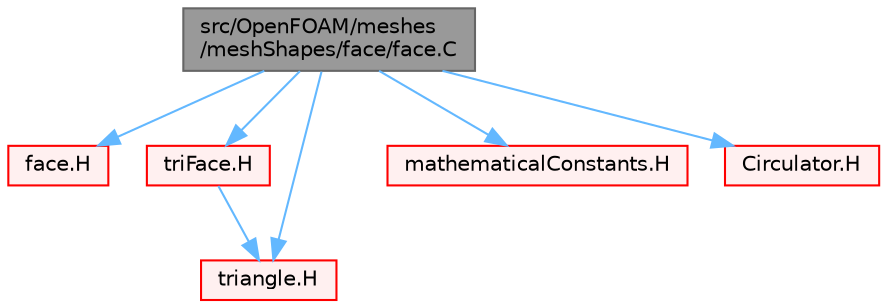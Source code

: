 digraph "src/OpenFOAM/meshes/meshShapes/face/face.C"
{
 // LATEX_PDF_SIZE
  bgcolor="transparent";
  edge [fontname=Helvetica,fontsize=10,labelfontname=Helvetica,labelfontsize=10];
  node [fontname=Helvetica,fontsize=10,shape=box,height=0.2,width=0.4];
  Node1 [id="Node000001",label="src/OpenFOAM/meshes\l/meshShapes/face/face.C",height=0.2,width=0.4,color="gray40", fillcolor="grey60", style="filled", fontcolor="black",tooltip=" "];
  Node1 -> Node2 [id="edge1_Node000001_Node000002",color="steelblue1",style="solid",tooltip=" "];
  Node2 [id="Node000002",label="face.H",height=0.2,width=0.4,color="red", fillcolor="#FFF0F0", style="filled",URL="$face_8H.html",tooltip=" "];
  Node1 -> Node212 [id="edge2_Node000001_Node000212",color="steelblue1",style="solid",tooltip=" "];
  Node212 [id="Node000212",label="triFace.H",height=0.2,width=0.4,color="red", fillcolor="#FFF0F0", style="filled",URL="$triFace_8H.html",tooltip=" "];
  Node212 -> Node213 [id="edge3_Node000212_Node000213",color="steelblue1",style="solid",tooltip=" "];
  Node213 [id="Node000213",label="triangle.H",height=0.2,width=0.4,color="red", fillcolor="#FFF0F0", style="filled",URL="$triangle_8H.html",tooltip=" "];
  Node1 -> Node213 [id="edge4_Node000001_Node000213",color="steelblue1",style="solid",tooltip=" "];
  Node1 -> Node228 [id="edge5_Node000001_Node000228",color="steelblue1",style="solid",tooltip=" "];
  Node228 [id="Node000228",label="mathematicalConstants.H",height=0.2,width=0.4,color="red", fillcolor="#FFF0F0", style="filled",URL="$mathematicalConstants_8H.html",tooltip=" "];
  Node1 -> Node230 [id="edge6_Node000001_Node000230",color="steelblue1",style="solid",tooltip=" "];
  Node230 [id="Node000230",label="Circulator.H",height=0.2,width=0.4,color="red", fillcolor="#FFF0F0", style="filled",URL="$Circulator_8H.html",tooltip=" "];
}
